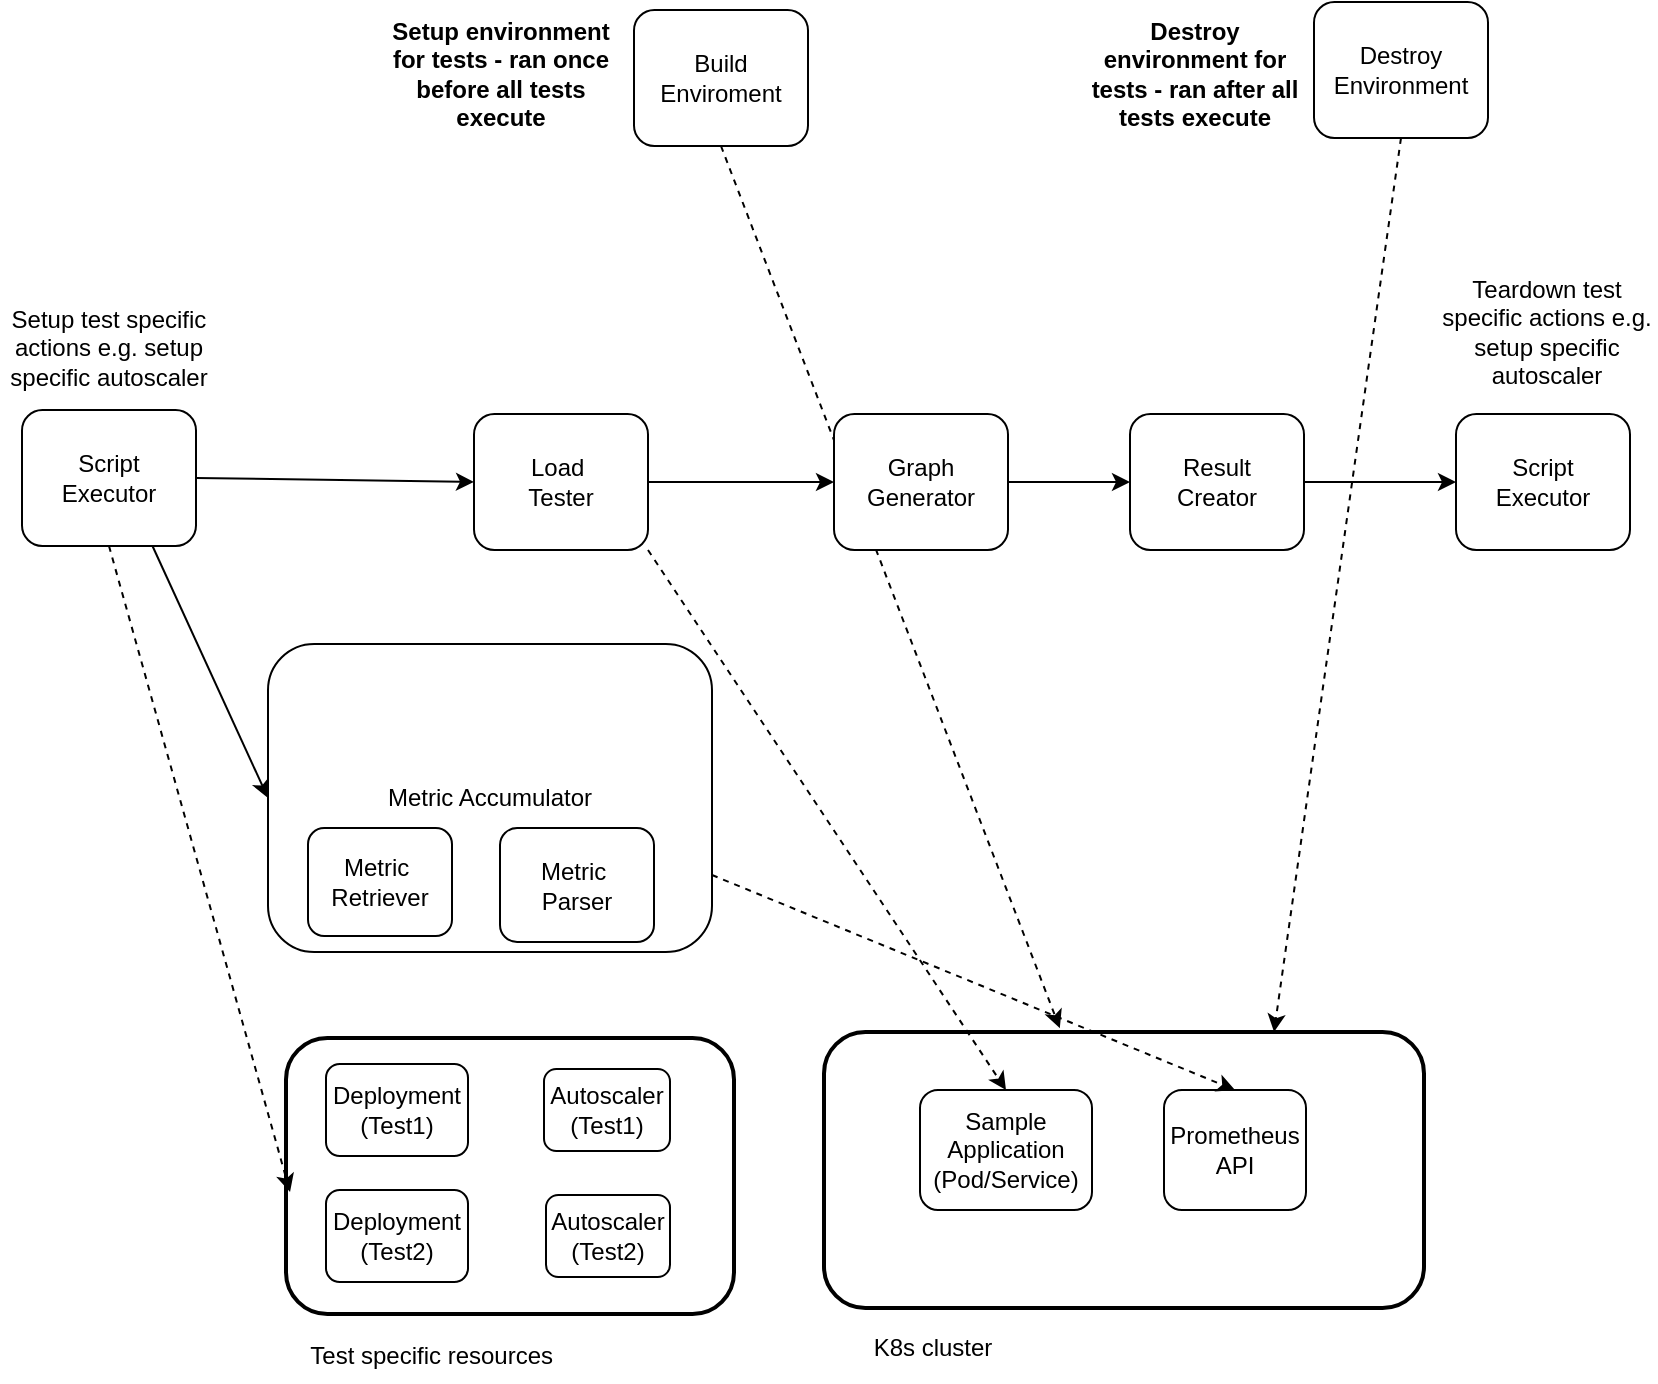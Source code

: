 <mxfile version="21.1.5" type="github">
  <diagram name="Page-1" id="lsDbciXQdnLVS-XuDeB4">
    <mxGraphModel dx="1434" dy="796" grid="0" gridSize="10" guides="1" tooltips="1" connect="1" arrows="1" fold="1" page="1" pageScale="1" pageWidth="3300" pageHeight="2339" math="0" shadow="0">
      <root>
        <mxCell id="0" />
        <mxCell id="1" parent="0" />
        <mxCell id="UXV_n_zN8S6nf0TRZX5L-1" value="Result&lt;br&gt;Creator" style="rounded=1;whiteSpace=wrap;html=1;" parent="1" vertex="1">
          <mxGeometry x="1125" y="364" width="87" height="68" as="geometry" />
        </mxCell>
        <mxCell id="UXV_n_zN8S6nf0TRZX5L-4" value="Load&amp;nbsp;&lt;br&gt;Tester" style="rounded=1;whiteSpace=wrap;html=1;" parent="1" vertex="1">
          <mxGeometry x="797" y="364" width="87" height="68" as="geometry" />
        </mxCell>
        <mxCell id="UXV_n_zN8S6nf0TRZX5L-5" value="Script &lt;br&gt;Executor" style="rounded=1;whiteSpace=wrap;html=1;" parent="1" vertex="1">
          <mxGeometry x="571" y="362" width="87" height="68" as="geometry" />
        </mxCell>
        <mxCell id="UXV_n_zN8S6nf0TRZX5L-6" value="Setup test specific actions e.g. setup specific autoscaler" style="text;html=1;strokeColor=none;fillColor=none;align=center;verticalAlign=middle;whiteSpace=wrap;rounded=0;" parent="1" vertex="1">
          <mxGeometry x="560" y="295" width="109" height="72" as="geometry" />
        </mxCell>
        <mxCell id="UXV_n_zN8S6nf0TRZX5L-7" value="Script &lt;br&gt;Executor" style="rounded=1;whiteSpace=wrap;html=1;" parent="1" vertex="1">
          <mxGeometry x="1288" y="364" width="87" height="68" as="geometry" />
        </mxCell>
        <mxCell id="UXV_n_zN8S6nf0TRZX5L-8" value="Teardown test specific actions e.g. setup specific autoscaler" style="text;html=1;strokeColor=none;fillColor=none;align=center;verticalAlign=middle;whiteSpace=wrap;rounded=0;" parent="1" vertex="1">
          <mxGeometry x="1279" y="287" width="109" height="72" as="geometry" />
        </mxCell>
        <mxCell id="UXV_n_zN8S6nf0TRZX5L-9" value="" style="endArrow=classic;html=1;rounded=0;exitX=1;exitY=0.5;exitDx=0;exitDy=0;entryX=0;entryY=0.5;entryDx=0;entryDy=0;" parent="1" source="UXV_n_zN8S6nf0TRZX5L-5" target="UXV_n_zN8S6nf0TRZX5L-4" edge="1">
          <mxGeometry width="50" height="50" relative="1" as="geometry">
            <mxPoint x="703" y="384" as="sourcePoint" />
            <mxPoint x="753" y="334" as="targetPoint" />
          </mxGeometry>
        </mxCell>
        <mxCell id="UXV_n_zN8S6nf0TRZX5L-14" value="" style="endArrow=classic;html=1;rounded=0;exitX=1;exitY=0.5;exitDx=0;exitDy=0;entryX=0;entryY=0.5;entryDx=0;entryDy=0;" parent="1" source="UXV_n_zN8S6nf0TRZX5L-1" target="UXV_n_zN8S6nf0TRZX5L-7" edge="1">
          <mxGeometry width="50" height="50" relative="1" as="geometry">
            <mxPoint x="499" y="467" as="sourcePoint" />
            <mxPoint x="605" y="467" as="targetPoint" />
          </mxGeometry>
        </mxCell>
        <mxCell id="UXV_n_zN8S6nf0TRZX5L-15" value="Sample&lt;br&gt;Application (Pod/Service)" style="rounded=1;whiteSpace=wrap;html=1;" parent="1" vertex="1">
          <mxGeometry x="1020" y="702" width="86" height="60" as="geometry" />
        </mxCell>
        <mxCell id="UXV_n_zN8S6nf0TRZX5L-16" value="Prometheus &lt;br&gt;API" style="rounded=1;whiteSpace=wrap;html=1;" parent="1" vertex="1">
          <mxGeometry x="1142" y="702" width="71" height="60" as="geometry" />
        </mxCell>
        <mxCell id="UXV_n_zN8S6nf0TRZX5L-17" value="" style="rounded=1;whiteSpace=wrap;html=1;fillColor=none;strokeWidth=2;" parent="1" vertex="1">
          <mxGeometry x="972" y="673" width="300" height="138" as="geometry" />
        </mxCell>
        <mxCell id="UXV_n_zN8S6nf0TRZX5L-18" value="K8s cluster" style="text;html=1;strokeColor=none;fillColor=none;align=center;verticalAlign=middle;whiteSpace=wrap;rounded=0;" parent="1" vertex="1">
          <mxGeometry x="972" y="817" width="109" height="27" as="geometry" />
        </mxCell>
        <mxCell id="UXV_n_zN8S6nf0TRZX5L-19" value="" style="rounded=1;whiteSpace=wrap;html=1;fillColor=none;strokeWidth=2;" parent="1" vertex="1">
          <mxGeometry x="703" y="676" width="224" height="138" as="geometry" />
        </mxCell>
        <mxCell id="UXV_n_zN8S6nf0TRZX5L-20" value="Test specific resources&amp;nbsp;" style="text;html=1;strokeColor=none;fillColor=none;align=center;verticalAlign=middle;whiteSpace=wrap;rounded=0;" parent="1" vertex="1">
          <mxGeometry x="711" y="821" width="133" height="27" as="geometry" />
        </mxCell>
        <mxCell id="UXV_n_zN8S6nf0TRZX5L-21" value="Deployment (Test1)" style="rounded=1;whiteSpace=wrap;html=1;" parent="1" vertex="1">
          <mxGeometry x="723" y="689" width="71" height="46" as="geometry" />
        </mxCell>
        <mxCell id="UXV_n_zN8S6nf0TRZX5L-22" value="Autoscaler (Test1)" style="rounded=1;whiteSpace=wrap;html=1;" parent="1" vertex="1">
          <mxGeometry x="832" y="691.5" width="63" height="41" as="geometry" />
        </mxCell>
        <mxCell id="UXV_n_zN8S6nf0TRZX5L-23" value="Deployment (Test2)" style="rounded=1;whiteSpace=wrap;html=1;" parent="1" vertex="1">
          <mxGeometry x="723" y="752" width="71" height="46" as="geometry" />
        </mxCell>
        <mxCell id="UXV_n_zN8S6nf0TRZX5L-24" value="Autoscaler (Test2)" style="rounded=1;whiteSpace=wrap;html=1;" parent="1" vertex="1">
          <mxGeometry x="833" y="754.5" width="62" height="41" as="geometry" />
        </mxCell>
        <mxCell id="UXV_n_zN8S6nf0TRZX5L-26" value="" style="endArrow=classic;html=1;rounded=0;exitX=0.5;exitY=1;exitDx=0;exitDy=0;entryX=0.009;entryY=0.558;entryDx=0;entryDy=0;dashed=1;entryPerimeter=0;" parent="1" source="UXV_n_zN8S6nf0TRZX5L-5" target="UXV_n_zN8S6nf0TRZX5L-19" edge="1">
          <mxGeometry width="50" height="50" relative="1" as="geometry">
            <mxPoint x="469" y="437" as="sourcePoint" />
            <mxPoint x="575" y="437" as="targetPoint" />
          </mxGeometry>
        </mxCell>
        <mxCell id="UXV_n_zN8S6nf0TRZX5L-27" value="Build Enviroment" style="rounded=1;whiteSpace=wrap;html=1;" parent="1" vertex="1">
          <mxGeometry x="877" y="162" width="87" height="68" as="geometry" />
        </mxCell>
        <mxCell id="UXV_n_zN8S6nf0TRZX5L-28" value="" style="endArrow=classic;html=1;rounded=0;exitX=0.5;exitY=1;exitDx=0;exitDy=0;entryX=0.393;entryY=-0.014;entryDx=0;entryDy=0;dashed=1;entryPerimeter=0;" parent="1" source="UXV_n_zN8S6nf0TRZX5L-27" target="UXV_n_zN8S6nf0TRZX5L-17" edge="1">
          <mxGeometry width="50" height="50" relative="1" as="geometry">
            <mxPoint x="405" y="201" as="sourcePoint" />
            <mxPoint x="531" y="347" as="targetPoint" />
          </mxGeometry>
        </mxCell>
        <mxCell id="UXV_n_zN8S6nf0TRZX5L-29" value="" style="endArrow=classic;html=1;rounded=0;exitX=1;exitY=1;exitDx=0;exitDy=0;dashed=1;entryX=0.5;entryY=0;entryDx=0;entryDy=0;" parent="1" target="UXV_n_zN8S6nf0TRZX5L-15" edge="1" source="UXV_n_zN8S6nf0TRZX5L-4">
          <mxGeometry width="50" height="50" relative="1" as="geometry">
            <mxPoint x="622" y="461" as="sourcePoint" />
            <mxPoint x="923" y="562" as="targetPoint" />
          </mxGeometry>
        </mxCell>
        <mxCell id="UXV_n_zN8S6nf0TRZX5L-30" value="" style="endArrow=classic;html=1;rounded=0;dashed=1;entryX=0.5;entryY=0;entryDx=0;entryDy=0;exitX=1;exitY=0.75;exitDx=0;exitDy=0;" parent="1" source="xlp2EmmcGdVCdcnWFPCz-4" target="UXV_n_zN8S6nf0TRZX5L-16" edge="1">
          <mxGeometry width="50" height="50" relative="1" as="geometry">
            <mxPoint x="946" y="468" as="sourcePoint" />
            <mxPoint x="943" y="637" as="targetPoint" />
          </mxGeometry>
        </mxCell>
        <mxCell id="UXV_n_zN8S6nf0TRZX5L-31" value="Setup environment for tests - ran once before all tests execute" style="text;html=1;strokeColor=none;fillColor=none;align=center;verticalAlign=middle;whiteSpace=wrap;rounded=0;fontStyle=1" parent="1" vertex="1">
          <mxGeometry x="751" y="158" width="119" height="72" as="geometry" />
        </mxCell>
        <mxCell id="UXV_n_zN8S6nf0TRZX5L-32" value="Destroy Environment" style="rounded=1;whiteSpace=wrap;html=1;" parent="1" vertex="1">
          <mxGeometry x="1217" y="158" width="87" height="68" as="geometry" />
        </mxCell>
        <mxCell id="UXV_n_zN8S6nf0TRZX5L-33" value="Destroy environment for tests - ran after all tests execute" style="text;html=1;strokeColor=none;fillColor=none;align=center;verticalAlign=middle;whiteSpace=wrap;rounded=0;fontStyle=1" parent="1" vertex="1">
          <mxGeometry x="1103" y="158" width="109" height="72" as="geometry" />
        </mxCell>
        <mxCell id="UXV_n_zN8S6nf0TRZX5L-35" value="" style="endArrow=classic;html=1;rounded=0;exitX=0.5;exitY=1;exitDx=0;exitDy=0;entryX=0.75;entryY=0;entryDx=0;entryDy=0;dashed=1;" parent="1" source="UXV_n_zN8S6nf0TRZX5L-32" target="UXV_n_zN8S6nf0TRZX5L-17" edge="1">
          <mxGeometry width="50" height="50" relative="1" as="geometry">
            <mxPoint x="871" y="201" as="sourcePoint" />
            <mxPoint x="893" y="605" as="targetPoint" />
          </mxGeometry>
        </mxCell>
        <mxCell id="xlp2EmmcGdVCdcnWFPCz-1" value="" style="endArrow=classic;html=1;rounded=0;exitX=0.75;exitY=1;exitDx=0;exitDy=0;entryX=0;entryY=0.5;entryDx=0;entryDy=0;" edge="1" parent="1" source="UXV_n_zN8S6nf0TRZX5L-5" target="xlp2EmmcGdVCdcnWFPCz-4">
          <mxGeometry width="50" height="50" relative="1" as="geometry">
            <mxPoint x="457" y="420" as="sourcePoint" />
            <mxPoint x="582" y="480" as="targetPoint" />
          </mxGeometry>
        </mxCell>
        <mxCell id="xlp2EmmcGdVCdcnWFPCz-4" value="Metric Accumulator" style="rounded=1;whiteSpace=wrap;html=1;align=center;" vertex="1" parent="1">
          <mxGeometry x="694" y="479" width="222" height="154" as="geometry" />
        </mxCell>
        <mxCell id="xlp2EmmcGdVCdcnWFPCz-5" value="Metric&amp;nbsp;&lt;br&gt;Retriever" style="rounded=1;whiteSpace=wrap;html=1;" vertex="1" parent="1">
          <mxGeometry x="714" y="571" width="72" height="54" as="geometry" />
        </mxCell>
        <mxCell id="xlp2EmmcGdVCdcnWFPCz-7" value="Metric&amp;nbsp;&lt;br&gt;Parser" style="rounded=1;whiteSpace=wrap;html=1;" vertex="1" parent="1">
          <mxGeometry x="810" y="571" width="77" height="57" as="geometry" />
        </mxCell>
        <mxCell id="xlp2EmmcGdVCdcnWFPCz-8" value="Graph Generator" style="rounded=1;whiteSpace=wrap;html=1;" vertex="1" parent="1">
          <mxGeometry x="977" y="364" width="87" height="68" as="geometry" />
        </mxCell>
        <mxCell id="xlp2EmmcGdVCdcnWFPCz-9" value="" style="endArrow=classic;html=1;rounded=0;exitX=1;exitY=0.5;exitDx=0;exitDy=0;entryX=0;entryY=0.5;entryDx=0;entryDy=0;" edge="1" parent="1" source="UXV_n_zN8S6nf0TRZX5L-4" target="xlp2EmmcGdVCdcnWFPCz-8">
          <mxGeometry width="50" height="50" relative="1" as="geometry">
            <mxPoint x="509" y="529" as="sourcePoint" />
            <mxPoint x="650" y="408" as="targetPoint" />
          </mxGeometry>
        </mxCell>
        <mxCell id="xlp2EmmcGdVCdcnWFPCz-10" value="" style="endArrow=classic;html=1;rounded=0;exitX=1;exitY=0.5;exitDx=0;exitDy=0;" edge="1" parent="1" source="xlp2EmmcGdVCdcnWFPCz-8" target="UXV_n_zN8S6nf0TRZX5L-1">
          <mxGeometry width="50" height="50" relative="1" as="geometry">
            <mxPoint x="897" y="401" as="sourcePoint" />
            <mxPoint x="819" y="408" as="targetPoint" />
          </mxGeometry>
        </mxCell>
      </root>
    </mxGraphModel>
  </diagram>
</mxfile>
